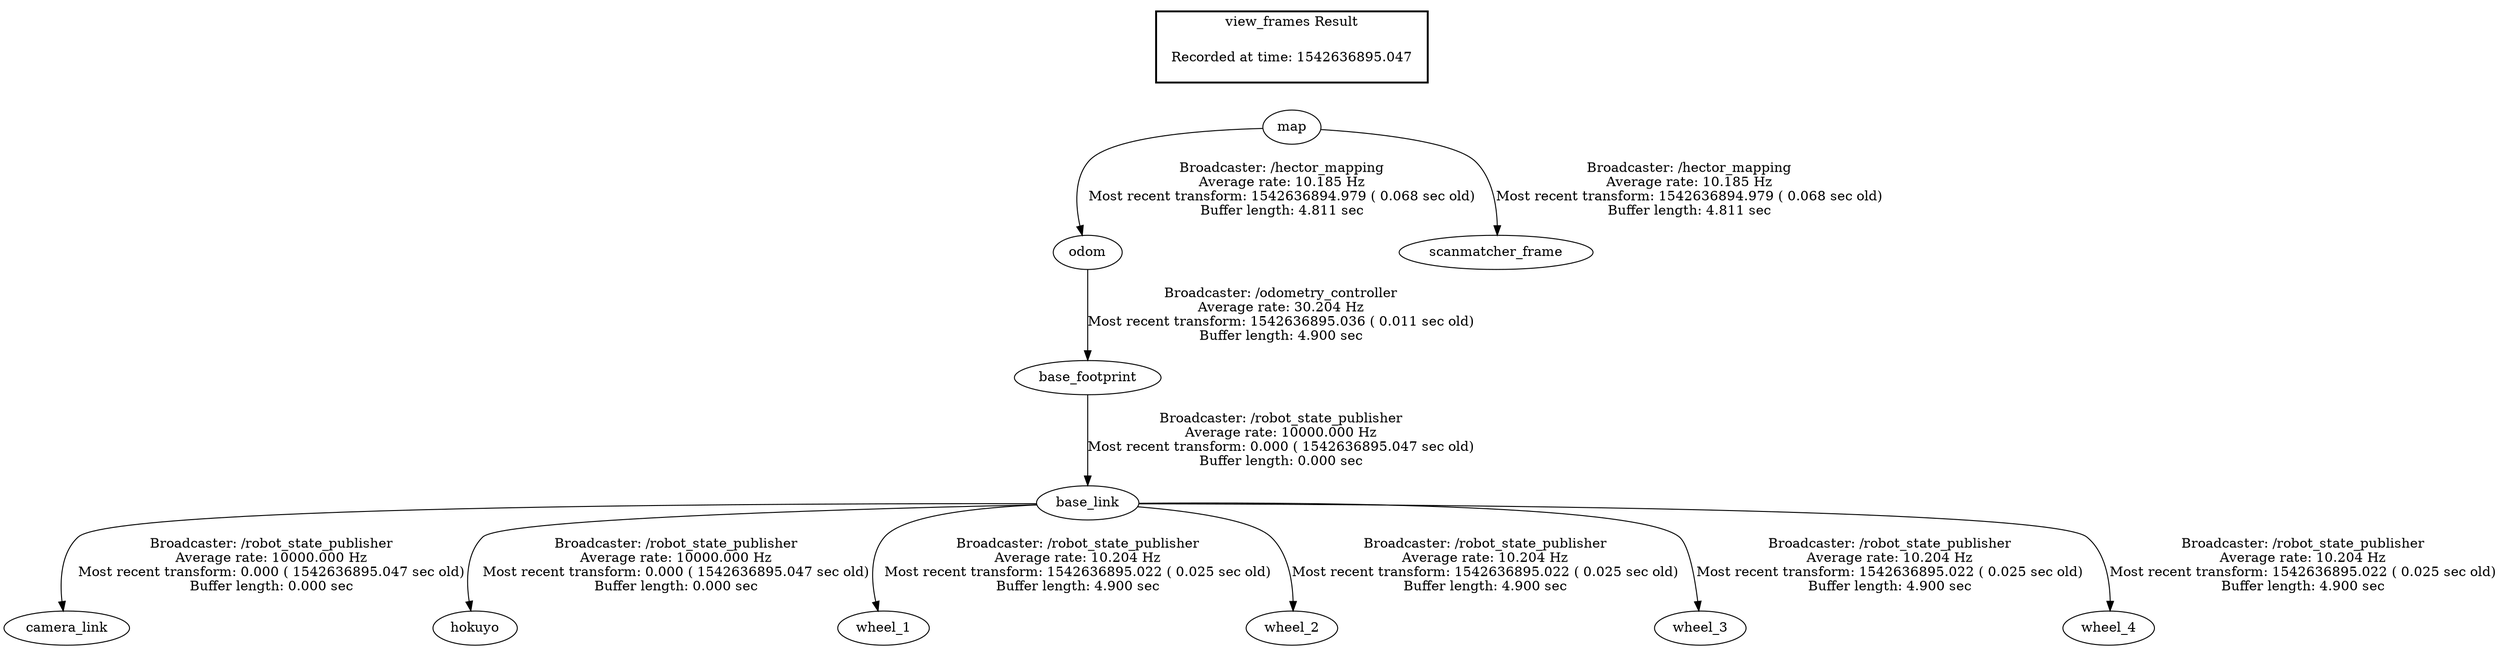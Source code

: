 digraph G {
"base_footprint" -> "base_link"[label="Broadcaster: /robot_state_publisher\nAverage rate: 10000.000 Hz\nMost recent transform: 0.000 ( 1542636895.047 sec old)\nBuffer length: 0.000 sec\n"];
"odom" -> "base_footprint"[label="Broadcaster: /odometry_controller\nAverage rate: 30.204 Hz\nMost recent transform: 1542636895.036 ( 0.011 sec old)\nBuffer length: 4.900 sec\n"];
"base_link" -> "camera_link"[label="Broadcaster: /robot_state_publisher\nAverage rate: 10000.000 Hz\nMost recent transform: 0.000 ( 1542636895.047 sec old)\nBuffer length: 0.000 sec\n"];
"base_link" -> "hokuyo"[label="Broadcaster: /robot_state_publisher\nAverage rate: 10000.000 Hz\nMost recent transform: 0.000 ( 1542636895.047 sec old)\nBuffer length: 0.000 sec\n"];
"base_link" -> "wheel_1"[label="Broadcaster: /robot_state_publisher\nAverage rate: 10.204 Hz\nMost recent transform: 1542636895.022 ( 0.025 sec old)\nBuffer length: 4.900 sec\n"];
"base_link" -> "wheel_2"[label="Broadcaster: /robot_state_publisher\nAverage rate: 10.204 Hz\nMost recent transform: 1542636895.022 ( 0.025 sec old)\nBuffer length: 4.900 sec\n"];
"base_link" -> "wheel_3"[label="Broadcaster: /robot_state_publisher\nAverage rate: 10.204 Hz\nMost recent transform: 1542636895.022 ( 0.025 sec old)\nBuffer length: 4.900 sec\n"];
"base_link" -> "wheel_4"[label="Broadcaster: /robot_state_publisher\nAverage rate: 10.204 Hz\nMost recent transform: 1542636895.022 ( 0.025 sec old)\nBuffer length: 4.900 sec\n"];
"map" -> "odom"[label="Broadcaster: /hector_mapping\nAverage rate: 10.185 Hz\nMost recent transform: 1542636894.979 ( 0.068 sec old)\nBuffer length: 4.811 sec\n"];
"map" -> "scanmatcher_frame"[label="Broadcaster: /hector_mapping\nAverage rate: 10.185 Hz\nMost recent transform: 1542636894.979 ( 0.068 sec old)\nBuffer length: 4.811 sec\n"];
edge [style=invis];
 subgraph cluster_legend { style=bold; color=black; label ="view_frames Result";
"Recorded at time: 1542636895.047"[ shape=plaintext ] ;
 }->"map";
}